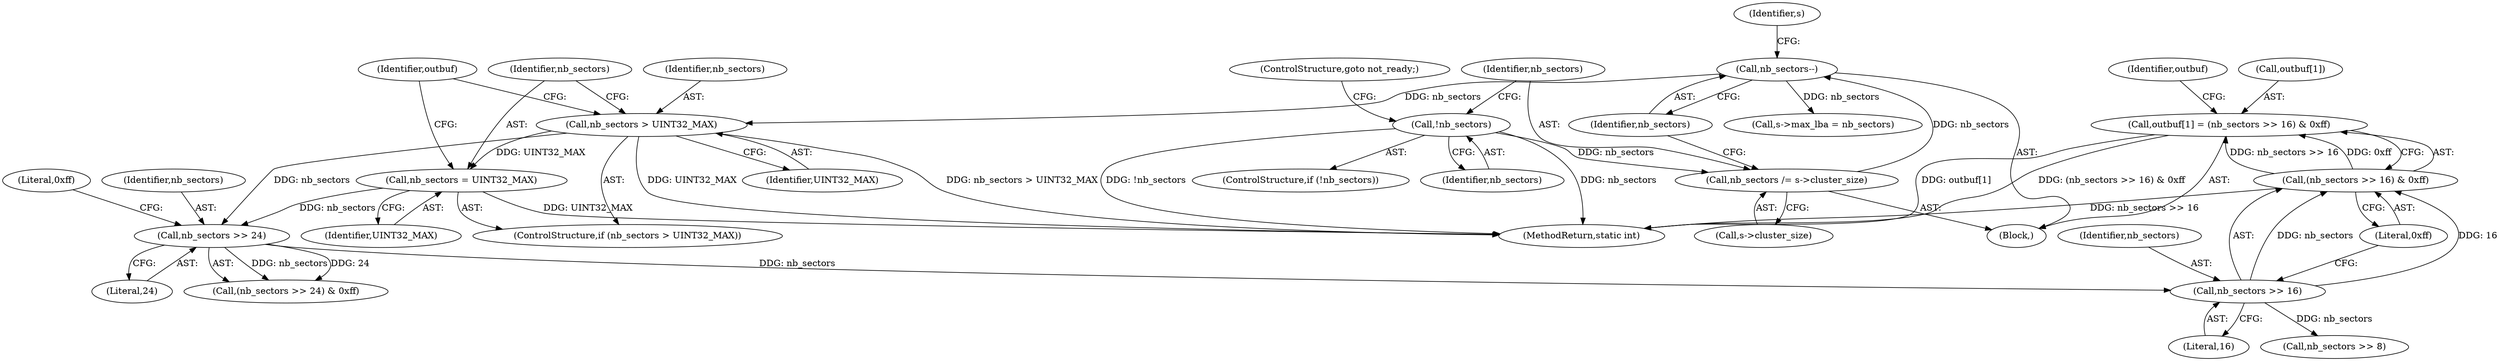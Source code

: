 digraph "0_qemu_7285477ab11831b1cf56e45878a89170dd06d9b9@array" {
"1000379" [label="(Call,outbuf[1] = (nb_sectors >> 16) & 0xff)"];
"1000383" [label="(Call,(nb_sectors >> 16) & 0xff)"];
"1000384" [label="(Call,nb_sectors >> 16)"];
"1000375" [label="(Call,nb_sectors >> 24)"];
"1000364" [label="(Call,nb_sectors > UINT32_MAX)"];
"1000356" [label="(Call,nb_sectors--)"];
"1000351" [label="(Call,nb_sectors /= s->cluster_size)"];
"1000348" [label="(Call,!nb_sectors)"];
"1000367" [label="(Call,nb_sectors = UINT32_MAX)"];
"1000194" [label="(Block,)"];
"1000385" [label="(Identifier,nb_sectors)"];
"1000378" [label="(Literal,0xff)"];
"1000682" [label="(MethodReturn,static int)"];
"1000366" [label="(Identifier,UINT32_MAX)"];
"1000348" [label="(Call,!nb_sectors)"];
"1000372" [label="(Identifier,outbuf)"];
"1000367" [label="(Call,nb_sectors = UINT32_MAX)"];
"1000368" [label="(Identifier,nb_sectors)"];
"1000383" [label="(Call,(nb_sectors >> 16) & 0xff)"];
"1000390" [label="(Identifier,outbuf)"];
"1000380" [label="(Call,outbuf[1])"];
"1000386" [label="(Literal,16)"];
"1000357" [label="(Identifier,nb_sectors)"];
"1000377" [label="(Literal,24)"];
"1000369" [label="(Identifier,UINT32_MAX)"];
"1000364" [label="(Call,nb_sectors > UINT32_MAX)"];
"1000374" [label="(Call,(nb_sectors >> 24) & 0xff)"];
"1000363" [label="(ControlStructure,if (nb_sectors > UINT32_MAX))"];
"1000376" [label="(Identifier,nb_sectors)"];
"1000375" [label="(Call,nb_sectors >> 24)"];
"1000384" [label="(Call,nb_sectors >> 16)"];
"1000351" [label="(Call,nb_sectors /= s->cluster_size)"];
"1000356" [label="(Call,nb_sectors--)"];
"1000358" [label="(Call,s->max_lba = nb_sectors)"];
"1000387" [label="(Literal,0xff)"];
"1000352" [label="(Identifier,nb_sectors)"];
"1000349" [label="(Identifier,nb_sectors)"];
"1000350" [label="(ControlStructure,goto not_ready;)"];
"1000365" [label="(Identifier,nb_sectors)"];
"1000360" [label="(Identifier,s)"];
"1000393" [label="(Call,nb_sectors >> 8)"];
"1000353" [label="(Call,s->cluster_size)"];
"1000379" [label="(Call,outbuf[1] = (nb_sectors >> 16) & 0xff)"];
"1000347" [label="(ControlStructure,if (!nb_sectors))"];
"1000379" -> "1000194"  [label="AST: "];
"1000379" -> "1000383"  [label="CFG: "];
"1000380" -> "1000379"  [label="AST: "];
"1000383" -> "1000379"  [label="AST: "];
"1000390" -> "1000379"  [label="CFG: "];
"1000379" -> "1000682"  [label="DDG: (nb_sectors >> 16) & 0xff"];
"1000379" -> "1000682"  [label="DDG: outbuf[1]"];
"1000383" -> "1000379"  [label="DDG: nb_sectors >> 16"];
"1000383" -> "1000379"  [label="DDG: 0xff"];
"1000383" -> "1000387"  [label="CFG: "];
"1000384" -> "1000383"  [label="AST: "];
"1000387" -> "1000383"  [label="AST: "];
"1000383" -> "1000682"  [label="DDG: nb_sectors >> 16"];
"1000384" -> "1000383"  [label="DDG: nb_sectors"];
"1000384" -> "1000383"  [label="DDG: 16"];
"1000384" -> "1000386"  [label="CFG: "];
"1000385" -> "1000384"  [label="AST: "];
"1000386" -> "1000384"  [label="AST: "];
"1000387" -> "1000384"  [label="CFG: "];
"1000375" -> "1000384"  [label="DDG: nb_sectors"];
"1000384" -> "1000393"  [label="DDG: nb_sectors"];
"1000375" -> "1000374"  [label="AST: "];
"1000375" -> "1000377"  [label="CFG: "];
"1000376" -> "1000375"  [label="AST: "];
"1000377" -> "1000375"  [label="AST: "];
"1000378" -> "1000375"  [label="CFG: "];
"1000375" -> "1000374"  [label="DDG: nb_sectors"];
"1000375" -> "1000374"  [label="DDG: 24"];
"1000364" -> "1000375"  [label="DDG: nb_sectors"];
"1000367" -> "1000375"  [label="DDG: nb_sectors"];
"1000364" -> "1000363"  [label="AST: "];
"1000364" -> "1000366"  [label="CFG: "];
"1000365" -> "1000364"  [label="AST: "];
"1000366" -> "1000364"  [label="AST: "];
"1000368" -> "1000364"  [label="CFG: "];
"1000372" -> "1000364"  [label="CFG: "];
"1000364" -> "1000682"  [label="DDG: nb_sectors > UINT32_MAX"];
"1000364" -> "1000682"  [label="DDG: UINT32_MAX"];
"1000356" -> "1000364"  [label="DDG: nb_sectors"];
"1000364" -> "1000367"  [label="DDG: UINT32_MAX"];
"1000356" -> "1000194"  [label="AST: "];
"1000356" -> "1000357"  [label="CFG: "];
"1000357" -> "1000356"  [label="AST: "];
"1000360" -> "1000356"  [label="CFG: "];
"1000351" -> "1000356"  [label="DDG: nb_sectors"];
"1000356" -> "1000358"  [label="DDG: nb_sectors"];
"1000351" -> "1000194"  [label="AST: "];
"1000351" -> "1000353"  [label="CFG: "];
"1000352" -> "1000351"  [label="AST: "];
"1000353" -> "1000351"  [label="AST: "];
"1000357" -> "1000351"  [label="CFG: "];
"1000348" -> "1000351"  [label="DDG: nb_sectors"];
"1000348" -> "1000347"  [label="AST: "];
"1000348" -> "1000349"  [label="CFG: "];
"1000349" -> "1000348"  [label="AST: "];
"1000350" -> "1000348"  [label="CFG: "];
"1000352" -> "1000348"  [label="CFG: "];
"1000348" -> "1000682"  [label="DDG: nb_sectors"];
"1000348" -> "1000682"  [label="DDG: !nb_sectors"];
"1000367" -> "1000363"  [label="AST: "];
"1000367" -> "1000369"  [label="CFG: "];
"1000368" -> "1000367"  [label="AST: "];
"1000369" -> "1000367"  [label="AST: "];
"1000372" -> "1000367"  [label="CFG: "];
"1000367" -> "1000682"  [label="DDG: UINT32_MAX"];
}
